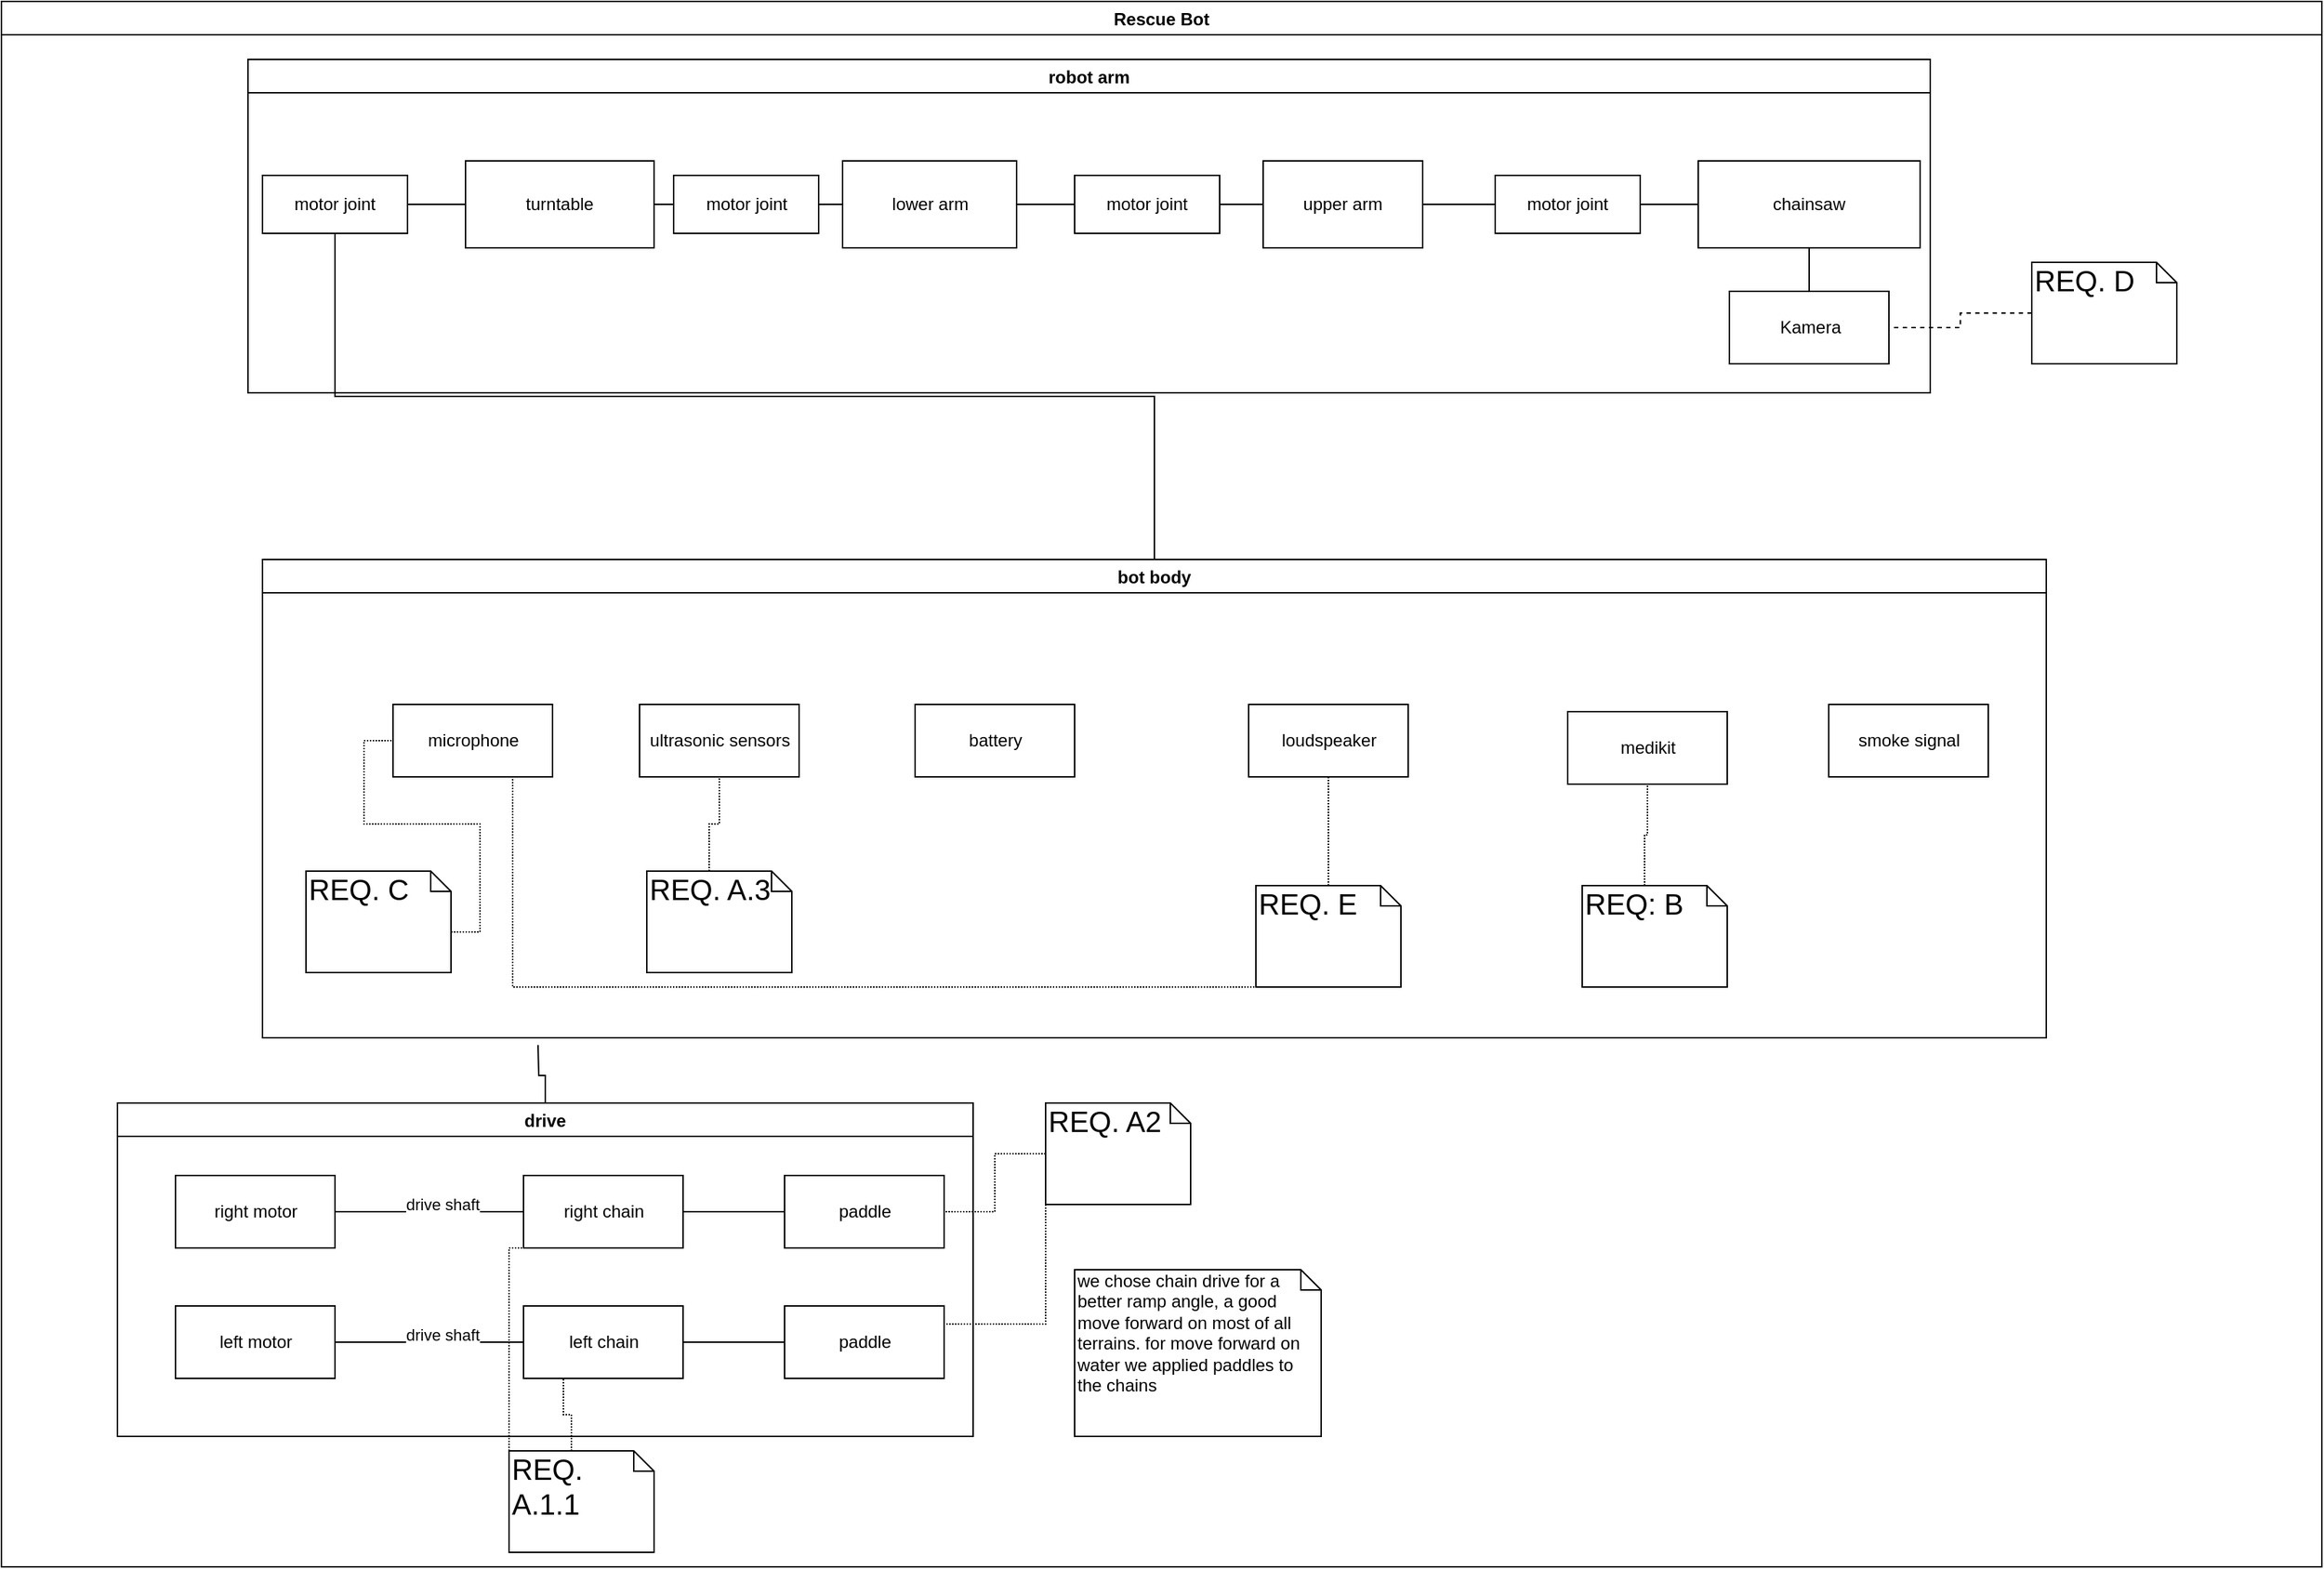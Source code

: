 <mxfile version="13.6.2" type="device"><diagram id="-ID081znoGWdrwDQPx3j" name="Page-1"><mxGraphModel dx="3253" dy="2416" grid="1" gridSize="10" guides="1" tooltips="1" connect="1" arrows="1" fold="1" page="1" pageScale="1" pageWidth="827" pageHeight="1169" math="0" shadow="0"><root><mxCell id="0"/><mxCell id="1" parent="0"/><mxCell id="njIVdxhxrdrP8Ad7gojx-10" value="Rescue Bot" style="swimlane;" parent="1" vertex="1"><mxGeometry x="-270" y="-40" width="1600" height="1080" as="geometry"/></mxCell><mxCell id="OG4g8QgcNO9Yqtt9JAbH-5" style="edgeStyle=orthogonalEdgeStyle;rounded=0;orthogonalLoop=1;jettySize=auto;html=1;exitX=0.5;exitY=0;exitDx=0;exitDy=0;exitPerimeter=0;entryX=0.5;entryY=1;entryDx=0;entryDy=0;dashed=1;dashPattern=1 1;endArrow=none;endFill=0;" edge="1" parent="njIVdxhxrdrP8Ad7gojx-10" source="OG4g8QgcNO9Yqtt9JAbH-3" target="njIVdxhxrdrP8Ad7gojx-3"><mxGeometry relative="1" as="geometry"><Array as="points"><mxPoint x="350" y="1000"/><mxPoint x="350" y="860"/></Array></mxGeometry></mxCell><mxCell id="njIVdxhxrdrP8Ad7gojx-1" value="drive" style="swimlane;" parent="njIVdxhxrdrP8Ad7gojx-10" vertex="1"><mxGeometry x="80" y="760" width="590" height="230" as="geometry"><mxRectangle x="80" y="760" width="60" height="23" as="alternateBounds"/></mxGeometry></mxCell><mxCell id="njIVdxhxrdrP8Ad7gojx-4" style="edgeStyle=orthogonalEdgeStyle;rounded=0;orthogonalLoop=1;jettySize=auto;html=1;exitX=1;exitY=0.5;exitDx=0;exitDy=0;entryX=0;entryY=0.5;entryDx=0;entryDy=0;endArrow=none;endFill=0;" parent="njIVdxhxrdrP8Ad7gojx-1" source="njIVdxhxrdrP8Ad7gojx-2" target="njIVdxhxrdrP8Ad7gojx-3" edge="1"><mxGeometry relative="1" as="geometry"/></mxCell><mxCell id="njIVdxhxrdrP8Ad7gojx-5" value="drive shaft" style="edgeLabel;html=1;align=center;verticalAlign=middle;resizable=0;points=[];" parent="njIVdxhxrdrP8Ad7gojx-4" vertex="1" connectable="0"><mxGeometry x="-0.15" y="-4" relative="1" as="geometry"><mxPoint x="18" y="-9" as="offset"/></mxGeometry></mxCell><mxCell id="njIVdxhxrdrP8Ad7gojx-2" value="right motor" style="html=1;" parent="njIVdxhxrdrP8Ad7gojx-1" vertex="1"><mxGeometry x="40" y="50" width="110" height="50" as="geometry"/></mxCell><mxCell id="njIVdxhxrdrP8Ad7gojx-26" style="edgeStyle=orthogonalEdgeStyle;rounded=0;orthogonalLoop=1;jettySize=auto;html=1;exitX=1;exitY=0.5;exitDx=0;exitDy=0;entryX=0;entryY=0.5;entryDx=0;entryDy=0;endArrow=none;endFill=0;" parent="njIVdxhxrdrP8Ad7gojx-1" source="njIVdxhxrdrP8Ad7gojx-3" target="njIVdxhxrdrP8Ad7gojx-24" edge="1"><mxGeometry relative="1" as="geometry"/></mxCell><mxCell id="njIVdxhxrdrP8Ad7gojx-3" value="right chain" style="html=1;" parent="njIVdxhxrdrP8Ad7gojx-1" vertex="1"><mxGeometry x="280" y="50" width="110" height="50" as="geometry"/></mxCell><mxCell id="njIVdxhxrdrP8Ad7gojx-8" value="left motor" style="html=1;" parent="njIVdxhxrdrP8Ad7gojx-1" vertex="1"><mxGeometry x="40" y="140" width="110" height="50" as="geometry"/></mxCell><mxCell id="njIVdxhxrdrP8Ad7gojx-27" style="edgeStyle=orthogonalEdgeStyle;rounded=0;orthogonalLoop=1;jettySize=auto;html=1;exitX=1;exitY=0.5;exitDx=0;exitDy=0;entryX=0;entryY=0.5;entryDx=0;entryDy=0;endArrow=none;endFill=0;" parent="njIVdxhxrdrP8Ad7gojx-1" source="njIVdxhxrdrP8Ad7gojx-9" target="njIVdxhxrdrP8Ad7gojx-25" edge="1"><mxGeometry relative="1" as="geometry"/></mxCell><mxCell id="njIVdxhxrdrP8Ad7gojx-6" style="edgeStyle=orthogonalEdgeStyle;rounded=0;orthogonalLoop=1;jettySize=auto;html=1;exitX=1;exitY=0.5;exitDx=0;exitDy=0;entryX=0;entryY=0.5;entryDx=0;entryDy=0;endArrow=none;endFill=0;" parent="njIVdxhxrdrP8Ad7gojx-1" source="njIVdxhxrdrP8Ad7gojx-8" target="njIVdxhxrdrP8Ad7gojx-9" edge="1"><mxGeometry relative="1" as="geometry"/></mxCell><mxCell id="njIVdxhxrdrP8Ad7gojx-7" value="drive shaft" style="edgeLabel;html=1;align=center;verticalAlign=middle;resizable=0;points=[];" parent="njIVdxhxrdrP8Ad7gojx-6" vertex="1" connectable="0"><mxGeometry x="-0.15" y="-4" relative="1" as="geometry"><mxPoint x="18" y="-9" as="offset"/></mxGeometry></mxCell><mxCell id="njIVdxhxrdrP8Ad7gojx-24" value="paddle" style="html=1;" parent="njIVdxhxrdrP8Ad7gojx-1" vertex="1"><mxGeometry x="460" y="50" width="110" height="50" as="geometry"/></mxCell><mxCell id="njIVdxhxrdrP8Ad7gojx-25" value="paddle" style="html=1;" parent="njIVdxhxrdrP8Ad7gojx-1" vertex="1"><mxGeometry x="460" y="140" width="110" height="50" as="geometry"/></mxCell><mxCell id="njIVdxhxrdrP8Ad7gojx-9" value="left chain" style="html=1;" parent="njIVdxhxrdrP8Ad7gojx-1" vertex="1"><mxGeometry x="280" y="140" width="110" height="50" as="geometry"/></mxCell><mxCell id="njIVdxhxrdrP8Ad7gojx-13" value="robot arm" style="swimlane;" parent="njIVdxhxrdrP8Ad7gojx-10" vertex="1"><mxGeometry x="170" y="40" width="1160" height="230" as="geometry"/></mxCell><mxCell id="OG4g8QgcNO9Yqtt9JAbH-20" style="edgeStyle=orthogonalEdgeStyle;rounded=0;orthogonalLoop=1;jettySize=auto;html=1;exitX=0.5;exitY=1;exitDx=0;exitDy=0;entryX=0.5;entryY=0;entryDx=0;entryDy=0;endArrow=none;endFill=0;fontSize=12;" edge="1" parent="njIVdxhxrdrP8Ad7gojx-13" source="njIVdxhxrdrP8Ad7gojx-15" target="OG4g8QgcNO9Yqtt9JAbH-19"><mxGeometry relative="1" as="geometry"/></mxCell><mxCell id="njIVdxhxrdrP8Ad7gojx-15" value="chainsaw" style="whiteSpace=wrap;html=1;align=center;" parent="njIVdxhxrdrP8Ad7gojx-13" vertex="1"><mxGeometry x="1000" y="70" width="153" height="60" as="geometry"/></mxCell><mxCell id="njIVdxhxrdrP8Ad7gojx-22" style="edgeStyle=orthogonalEdgeStyle;rounded=0;orthogonalLoop=1;jettySize=auto;html=1;exitX=1;exitY=0.5;exitDx=0;exitDy=0;endArrow=none;endFill=0;entryX=0;entryY=0.5;entryDx=0;entryDy=0;" parent="njIVdxhxrdrP8Ad7gojx-13" source="njIVdxhxrdrP8Ad7gojx-16" target="njIVdxhxrdrP8Ad7gojx-31" edge="1"><mxGeometry relative="1" as="geometry"><mxPoint x="830" y="110" as="targetPoint"/></mxGeometry></mxCell><mxCell id="njIVdxhxrdrP8Ad7gojx-16" value="upper arm" style="whiteSpace=wrap;html=1;align=center;" parent="njIVdxhxrdrP8Ad7gojx-13" vertex="1"><mxGeometry x="700" y="70" width="110" height="60" as="geometry"/></mxCell><mxCell id="njIVdxhxrdrP8Ad7gojx-21" style="edgeStyle=orthogonalEdgeStyle;rounded=0;orthogonalLoop=1;jettySize=auto;html=1;exitX=1;exitY=0.5;exitDx=0;exitDy=0;endArrow=none;endFill=0;entryX=0;entryY=0.5;entryDx=0;entryDy=0;" parent="njIVdxhxrdrP8Ad7gojx-13" source="njIVdxhxrdrP8Ad7gojx-17" target="njIVdxhxrdrP8Ad7gojx-30" edge="1"><mxGeometry relative="1" as="geometry"><mxPoint x="560" y="100" as="targetPoint"/></mxGeometry></mxCell><mxCell id="njIVdxhxrdrP8Ad7gojx-17" value="lower arm" style="html=1;" parent="njIVdxhxrdrP8Ad7gojx-13" vertex="1"><mxGeometry x="410" y="70" width="120" height="60" as="geometry"/></mxCell><mxCell id="njIVdxhxrdrP8Ad7gojx-35" style="edgeStyle=orthogonalEdgeStyle;rounded=0;orthogonalLoop=1;jettySize=auto;html=1;exitX=1;exitY=0.5;exitDx=0;exitDy=0;entryX=0;entryY=0.5;entryDx=0;entryDy=0;endArrow=none;endFill=0;" parent="njIVdxhxrdrP8Ad7gojx-13" source="njIVdxhxrdrP8Ad7gojx-18" target="njIVdxhxrdrP8Ad7gojx-29" edge="1"><mxGeometry relative="1" as="geometry"/></mxCell><mxCell id="njIVdxhxrdrP8Ad7gojx-18" value="turntable" style="whiteSpace=wrap;html=1;align=center;" parent="njIVdxhxrdrP8Ad7gojx-13" vertex="1"><mxGeometry x="150" y="70" width="130" height="60" as="geometry"/></mxCell><mxCell id="njIVdxhxrdrP8Ad7gojx-32" style="edgeStyle=orthogonalEdgeStyle;rounded=0;orthogonalLoop=1;jettySize=auto;html=1;exitX=1;exitY=0.5;exitDx=0;exitDy=0;entryX=0;entryY=0.5;entryDx=0;entryDy=0;endArrow=none;endFill=0;" parent="njIVdxhxrdrP8Ad7gojx-13" source="njIVdxhxrdrP8Ad7gojx-31" target="njIVdxhxrdrP8Ad7gojx-15" edge="1"><mxGeometry relative="1" as="geometry"/></mxCell><mxCell id="njIVdxhxrdrP8Ad7gojx-31" value="motor joint" style="whiteSpace=wrap;html=1;align=center;" parent="njIVdxhxrdrP8Ad7gojx-13" vertex="1"><mxGeometry x="860" y="80" width="100" height="40" as="geometry"/></mxCell><mxCell id="njIVdxhxrdrP8Ad7gojx-33" style="edgeStyle=orthogonalEdgeStyle;rounded=0;orthogonalLoop=1;jettySize=auto;html=1;exitX=1;exitY=0.5;exitDx=0;exitDy=0;entryX=0;entryY=0.5;entryDx=0;entryDy=0;endArrow=none;endFill=0;" parent="njIVdxhxrdrP8Ad7gojx-13" source="njIVdxhxrdrP8Ad7gojx-30" target="njIVdxhxrdrP8Ad7gojx-16" edge="1"><mxGeometry relative="1" as="geometry"/></mxCell><mxCell id="njIVdxhxrdrP8Ad7gojx-30" value="motor joint" style="whiteSpace=wrap;html=1;align=center;" parent="njIVdxhxrdrP8Ad7gojx-13" vertex="1"><mxGeometry x="570" y="80" width="100" height="40" as="geometry"/></mxCell><mxCell id="njIVdxhxrdrP8Ad7gojx-34" style="edgeStyle=orthogonalEdgeStyle;rounded=0;orthogonalLoop=1;jettySize=auto;html=1;exitX=1;exitY=0.5;exitDx=0;exitDy=0;entryX=0;entryY=0.5;entryDx=0;entryDy=0;endArrow=none;endFill=0;" parent="njIVdxhxrdrP8Ad7gojx-13" source="njIVdxhxrdrP8Ad7gojx-29" target="njIVdxhxrdrP8Ad7gojx-17" edge="1"><mxGeometry relative="1" as="geometry"/></mxCell><mxCell id="njIVdxhxrdrP8Ad7gojx-29" value="motor joint" style="whiteSpace=wrap;html=1;align=center;" parent="njIVdxhxrdrP8Ad7gojx-13" vertex="1"><mxGeometry x="293.5" y="80" width="100" height="40" as="geometry"/></mxCell><mxCell id="njIVdxhxrdrP8Ad7gojx-36" style="edgeStyle=orthogonalEdgeStyle;rounded=0;orthogonalLoop=1;jettySize=auto;html=1;exitX=1;exitY=0.5;exitDx=0;exitDy=0;entryX=0;entryY=0.5;entryDx=0;entryDy=0;endArrow=none;endFill=0;" parent="njIVdxhxrdrP8Ad7gojx-13" source="njIVdxhxrdrP8Ad7gojx-28" target="njIVdxhxrdrP8Ad7gojx-18" edge="1"><mxGeometry relative="1" as="geometry"/></mxCell><mxCell id="njIVdxhxrdrP8Ad7gojx-28" value="motor joint" style="whiteSpace=wrap;html=1;align=center;" parent="njIVdxhxrdrP8Ad7gojx-13" vertex="1"><mxGeometry x="10" y="80" width="100" height="40" as="geometry"/></mxCell><mxCell id="OG4g8QgcNO9Yqtt9JAbH-19" value="Kamera" style="html=1;fontSize=12;" vertex="1" parent="njIVdxhxrdrP8Ad7gojx-13"><mxGeometry x="1021.5" y="160" width="110" height="50" as="geometry"/></mxCell><mxCell id="njIVdxhxrdrP8Ad7gojx-23" value="we chose chain drive for a better ramp angle, a good move forward on most of all terrains. for move forward on water we applied paddles to the chains" style="shape=note;whiteSpace=wrap;html=1;size=14;verticalAlign=top;align=left;spacingTop=-6;" parent="njIVdxhxrdrP8Ad7gojx-10" vertex="1"><mxGeometry x="740" y="875" width="170" height="115" as="geometry"/></mxCell><mxCell id="njIVdxhxrdrP8Ad7gojx-38" value="bot body" style="swimlane;" parent="njIVdxhxrdrP8Ad7gojx-10" vertex="1"><mxGeometry x="180" y="385" width="1230" height="330" as="geometry"/></mxCell><mxCell id="njIVdxhxrdrP8Ad7gojx-66" value="microphone" style="html=1;" parent="njIVdxhxrdrP8Ad7gojx-38" vertex="1"><mxGeometry x="90" y="100" width="110" height="50" as="geometry"/></mxCell><mxCell id="njIVdxhxrdrP8Ad7gojx-68" value="ultrasonic sensors" style="html=1;" parent="njIVdxhxrdrP8Ad7gojx-38" vertex="1"><mxGeometry x="260" y="100" width="110" height="50" as="geometry"/></mxCell><mxCell id="njIVdxhxrdrP8Ad7gojx-69" value="battery" style="html=1;" parent="njIVdxhxrdrP8Ad7gojx-38" vertex="1"><mxGeometry x="450" y="100" width="110" height="50" as="geometry"/></mxCell><mxCell id="njIVdxhxrdrP8Ad7gojx-62" value="medikit" style="html=1;" parent="njIVdxhxrdrP8Ad7gojx-38" vertex="1"><mxGeometry x="900" y="105" width="110" height="50" as="geometry"/></mxCell><mxCell id="OG4g8QgcNO9Yqtt9JAbH-12" style="edgeStyle=orthogonalEdgeStyle;rounded=0;orthogonalLoop=1;jettySize=auto;html=1;exitX=0;exitY=0;exitDx=43;exitDy=0;exitPerimeter=0;entryX=0.5;entryY=1;entryDx=0;entryDy=0;dashed=1;dashPattern=1 1;endArrow=none;endFill=0;fontSize=20;" edge="1" parent="njIVdxhxrdrP8Ad7gojx-38" source="OG4g8QgcNO9Yqtt9JAbH-11" target="njIVdxhxrdrP8Ad7gojx-68"><mxGeometry relative="1" as="geometry"/></mxCell><mxCell id="OG4g8QgcNO9Yqtt9JAbH-11" value="REQ. A.3" style="shape=note;whiteSpace=wrap;html=1;size=14;verticalAlign=top;align=left;spacingTop=-6;fontSize=20;" vertex="1" parent="njIVdxhxrdrP8Ad7gojx-38"><mxGeometry x="265" y="215" width="100" height="70" as="geometry"/></mxCell><mxCell id="OG4g8QgcNO9Yqtt9JAbH-9" value="&lt;font style=&quot;font-size: 20px&quot;&gt;REQ. C&lt;/font&gt;" style="shape=note;whiteSpace=wrap;html=1;size=14;verticalAlign=top;align=left;spacingTop=-6;fontSize=20;" vertex="1" parent="njIVdxhxrdrP8Ad7gojx-38"><mxGeometry x="30" y="215" width="100" height="70" as="geometry"/></mxCell><mxCell id="OG4g8QgcNO9Yqtt9JAbH-10" style="edgeStyle=orthogonalEdgeStyle;rounded=0;orthogonalLoop=1;jettySize=auto;html=1;exitX=0;exitY=0;exitDx=100;exitDy=42;exitPerimeter=0;entryX=0;entryY=0.5;entryDx=0;entryDy=0;dashed=1;dashPattern=1 1;endArrow=none;endFill=0;fontSize=20;" edge="1" parent="njIVdxhxrdrP8Ad7gojx-38" source="OG4g8QgcNO9Yqtt9JAbH-9" target="njIVdxhxrdrP8Ad7gojx-66"><mxGeometry relative="1" as="geometry"/></mxCell><mxCell id="OG4g8QgcNO9Yqtt9JAbH-14" style="edgeStyle=orthogonalEdgeStyle;rounded=0;orthogonalLoop=1;jettySize=auto;html=1;exitX=0;exitY=0;exitDx=43;exitDy=0;exitPerimeter=0;entryX=0.5;entryY=1;entryDx=0;entryDy=0;dashed=1;dashPattern=1 1;endArrow=none;endFill=0;fontSize=20;" edge="1" parent="njIVdxhxrdrP8Ad7gojx-38" source="OG4g8QgcNO9Yqtt9JAbH-13" target="njIVdxhxrdrP8Ad7gojx-62"><mxGeometry relative="1" as="geometry"/></mxCell><mxCell id="OG4g8QgcNO9Yqtt9JAbH-13" value="REQ: B" style="shape=note;whiteSpace=wrap;html=1;size=14;verticalAlign=top;align=left;spacingTop=-6;fontSize=20;" vertex="1" parent="njIVdxhxrdrP8Ad7gojx-38"><mxGeometry x="910" y="225" width="100" height="70" as="geometry"/></mxCell><mxCell id="OG4g8QgcNO9Yqtt9JAbH-15" value="loudspeaker" style="html=1;fontSize=12;" vertex="1" parent="njIVdxhxrdrP8Ad7gojx-38"><mxGeometry x="680" y="100" width="110" height="50" as="geometry"/></mxCell><mxCell id="OG4g8QgcNO9Yqtt9JAbH-17" style="edgeStyle=orthogonalEdgeStyle;rounded=0;orthogonalLoop=1;jettySize=auto;html=1;exitX=0;exitY=0.5;exitDx=0;exitDy=0;exitPerimeter=0;entryX=0.75;entryY=1;entryDx=0;entryDy=0;dashed=1;dashPattern=1 1;endArrow=none;endFill=0;fontSize=12;" edge="1" parent="njIVdxhxrdrP8Ad7gojx-38" source="OG4g8QgcNO9Yqtt9JAbH-16" target="njIVdxhxrdrP8Ad7gojx-66"><mxGeometry relative="1" as="geometry"><Array as="points"><mxPoint x="685" y="295"/><mxPoint x="173" y="295"/></Array></mxGeometry></mxCell><mxCell id="OG4g8QgcNO9Yqtt9JAbH-18" style="edgeStyle=orthogonalEdgeStyle;rounded=0;orthogonalLoop=1;jettySize=auto;html=1;exitX=0.5;exitY=0;exitDx=0;exitDy=0;exitPerimeter=0;entryX=0.5;entryY=1;entryDx=0;entryDy=0;dashed=1;dashPattern=1 1;endArrow=none;endFill=0;fontSize=12;" edge="1" parent="njIVdxhxrdrP8Ad7gojx-38" source="OG4g8QgcNO9Yqtt9JAbH-16" target="OG4g8QgcNO9Yqtt9JAbH-15"><mxGeometry relative="1" as="geometry"/></mxCell><mxCell id="OG4g8QgcNO9Yqtt9JAbH-16" value="REQ. E" style="shape=note;whiteSpace=wrap;html=1;size=14;verticalAlign=top;align=left;spacingTop=-6;fontSize=20;" vertex="1" parent="njIVdxhxrdrP8Ad7gojx-38"><mxGeometry x="685" y="225" width="100" height="70" as="geometry"/></mxCell><mxCell id="njIVdxhxrdrP8Ad7gojx-65" value="smoke signal" style="html=1;" parent="njIVdxhxrdrP8Ad7gojx-38" vertex="1"><mxGeometry x="1080" y="100" width="110" height="50" as="geometry"/></mxCell><mxCell id="njIVdxhxrdrP8Ad7gojx-40" style="edgeStyle=orthogonalEdgeStyle;rounded=0;orthogonalLoop=1;jettySize=auto;html=1;exitX=0.5;exitY=0;exitDx=0;exitDy=0;entryX=0.5;entryY=1;entryDx=0;entryDy=0;endArrow=none;endFill=0;" parent="njIVdxhxrdrP8Ad7gojx-10" source="njIVdxhxrdrP8Ad7gojx-38" target="njIVdxhxrdrP8Ad7gojx-28" edge="1"><mxGeometry relative="1" as="geometry"/></mxCell><mxCell id="njIVdxhxrdrP8Ad7gojx-41" style="edgeStyle=orthogonalEdgeStyle;rounded=0;orthogonalLoop=1;jettySize=auto;html=1;entryX=0.5;entryY=0;entryDx=0;entryDy=0;endArrow=none;endFill=0;" parent="njIVdxhxrdrP8Ad7gojx-10" target="njIVdxhxrdrP8Ad7gojx-1" edge="1"><mxGeometry relative="1" as="geometry"><mxPoint x="370" y="720" as="sourcePoint"/></mxGeometry></mxCell><mxCell id="OG4g8QgcNO9Yqtt9JAbH-4" style="edgeStyle=orthogonalEdgeStyle;rounded=0;orthogonalLoop=1;jettySize=auto;html=1;exitX=0;exitY=0;exitDx=43;exitDy=0;exitPerimeter=0;entryX=0.25;entryY=1;entryDx=0;entryDy=0;endArrow=none;endFill=0;dashed=1;dashPattern=1 1;" edge="1" parent="njIVdxhxrdrP8Ad7gojx-10" source="OG4g8QgcNO9Yqtt9JAbH-3" target="njIVdxhxrdrP8Ad7gojx-9"><mxGeometry relative="1" as="geometry"/></mxCell><mxCell id="OG4g8QgcNO9Yqtt9JAbH-3" value="&lt;font style=&quot;font-size: 20px&quot;&gt;REQ. A.1.1&lt;/font&gt;" style="shape=note;whiteSpace=wrap;html=1;size=14;verticalAlign=top;align=left;spacingTop=-6;fontSize=20;" vertex="1" parent="njIVdxhxrdrP8Ad7gojx-10"><mxGeometry x="350" y="1000" width="100" height="70" as="geometry"/></mxCell><mxCell id="OG4g8QgcNO9Yqtt9JAbH-7" style="edgeStyle=orthogonalEdgeStyle;rounded=0;orthogonalLoop=1;jettySize=auto;html=1;exitX=0;exitY=0.5;exitDx=0;exitDy=0;exitPerimeter=0;entryX=1;entryY=0.5;entryDx=0;entryDy=0;dashed=1;dashPattern=1 1;endArrow=none;endFill=0;" edge="1" parent="njIVdxhxrdrP8Ad7gojx-10" source="OG4g8QgcNO9Yqtt9JAbH-6" target="njIVdxhxrdrP8Ad7gojx-24"><mxGeometry relative="1" as="geometry"/></mxCell><mxCell id="OG4g8QgcNO9Yqtt9JAbH-8" style="edgeStyle=orthogonalEdgeStyle;rounded=0;orthogonalLoop=1;jettySize=auto;html=1;exitX=0;exitY=1;exitDx=0;exitDy=0;exitPerimeter=0;entryX=1;entryY=0.25;entryDx=0;entryDy=0;dashed=1;dashPattern=1 1;endArrow=none;endFill=0;" edge="1" parent="njIVdxhxrdrP8Ad7gojx-10" source="OG4g8QgcNO9Yqtt9JAbH-6" target="njIVdxhxrdrP8Ad7gojx-25"><mxGeometry relative="1" as="geometry"/></mxCell><mxCell id="OG4g8QgcNO9Yqtt9JAbH-6" value="&lt;font style=&quot;font-size: 20px&quot;&gt;REQ. A2&lt;/font&gt;" style="shape=note;whiteSpace=wrap;html=1;size=14;verticalAlign=top;align=left;spacingTop=-6;fontSize=20;" vertex="1" parent="njIVdxhxrdrP8Ad7gojx-10"><mxGeometry x="720" y="760" width="100" height="70" as="geometry"/></mxCell><mxCell id="OG4g8QgcNO9Yqtt9JAbH-22" style="edgeStyle=orthogonalEdgeStyle;rounded=0;orthogonalLoop=1;jettySize=auto;html=1;exitX=0;exitY=0.5;exitDx=0;exitDy=0;exitPerimeter=0;entryX=1;entryY=0.5;entryDx=0;entryDy=0;endArrow=none;endFill=0;fontSize=20;dashed=1;" edge="1" parent="njIVdxhxrdrP8Ad7gojx-10" source="OG4g8QgcNO9Yqtt9JAbH-21" target="OG4g8QgcNO9Yqtt9JAbH-19"><mxGeometry relative="1" as="geometry"/></mxCell><mxCell id="OG4g8QgcNO9Yqtt9JAbH-21" value="REQ. D" style="shape=note;whiteSpace=wrap;html=1;size=14;verticalAlign=top;align=left;spacingTop=-6;fontSize=20;" vertex="1" parent="njIVdxhxrdrP8Ad7gojx-10"><mxGeometry x="1400" y="180" width="100" height="70" as="geometry"/></mxCell></root></mxGraphModel></diagram></mxfile>
